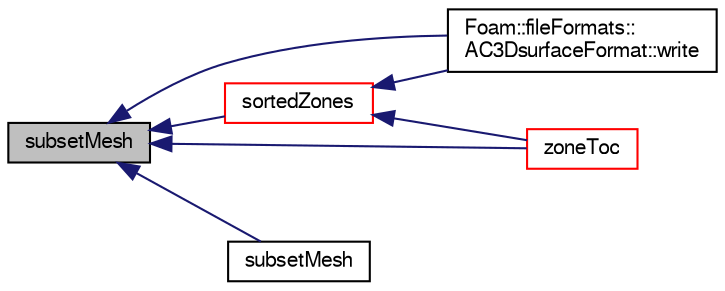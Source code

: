 digraph "subsetMesh"
{
  bgcolor="transparent";
  edge [fontname="FreeSans",fontsize="10",labelfontname="FreeSans",labelfontsize="10"];
  node [fontname="FreeSans",fontsize="10",shape=record];
  rankdir="LR";
  Node1134 [label="subsetMesh",height=0.2,width=0.4,color="black", fillcolor="grey75", style="filled", fontcolor="black"];
  Node1134 -> Node1135 [dir="back",color="midnightblue",fontsize="10",style="solid",fontname="FreeSans"];
  Node1135 [label="sortedZones",height=0.2,width=0.4,color="red",URL="$a29574.html#a3ef52fedf8e3a917988a6f58d5fc3273",tooltip="Sort faces according to zoneIds. "];
  Node1135 -> Node1152 [dir="back",color="midnightblue",fontsize="10",style="solid",fontname="FreeSans"];
  Node1152 [label="Foam::fileFormats::\lAC3DsurfaceFormat::write",height=0.2,width=0.4,color="black",URL="$a29582.html#a8eea7f3ea6f24bb7a37ee7ef16a1ad10",tooltip="Write UnsortedMeshedSurface, the output is always sorted by zones. "];
  Node1135 -> Node1143 [dir="back",color="midnightblue",fontsize="10",style="solid",fontname="FreeSans"];
  Node1143 [label="zoneToc",height=0.2,width=0.4,color="red",URL="$a29574.html#adc84fd65ce1212a7745d7e69a0fa9250",tooltip="Return const access to the zone table-of-contents. "];
  Node1134 -> Node1153 [dir="back",color="midnightblue",fontsize="10",style="solid",fontname="FreeSans"];
  Node1153 [label="subsetMesh",height=0.2,width=0.4,color="black",URL="$a29574.html#a313b9e8f75ec5883c4317aba0eb09e9d",tooltip="Return new surface. "];
  Node1134 -> Node1152 [dir="back",color="midnightblue",fontsize="10",style="solid",fontname="FreeSans"];
  Node1134 -> Node1143 [dir="back",color="midnightblue",fontsize="10",style="solid",fontname="FreeSans"];
}
